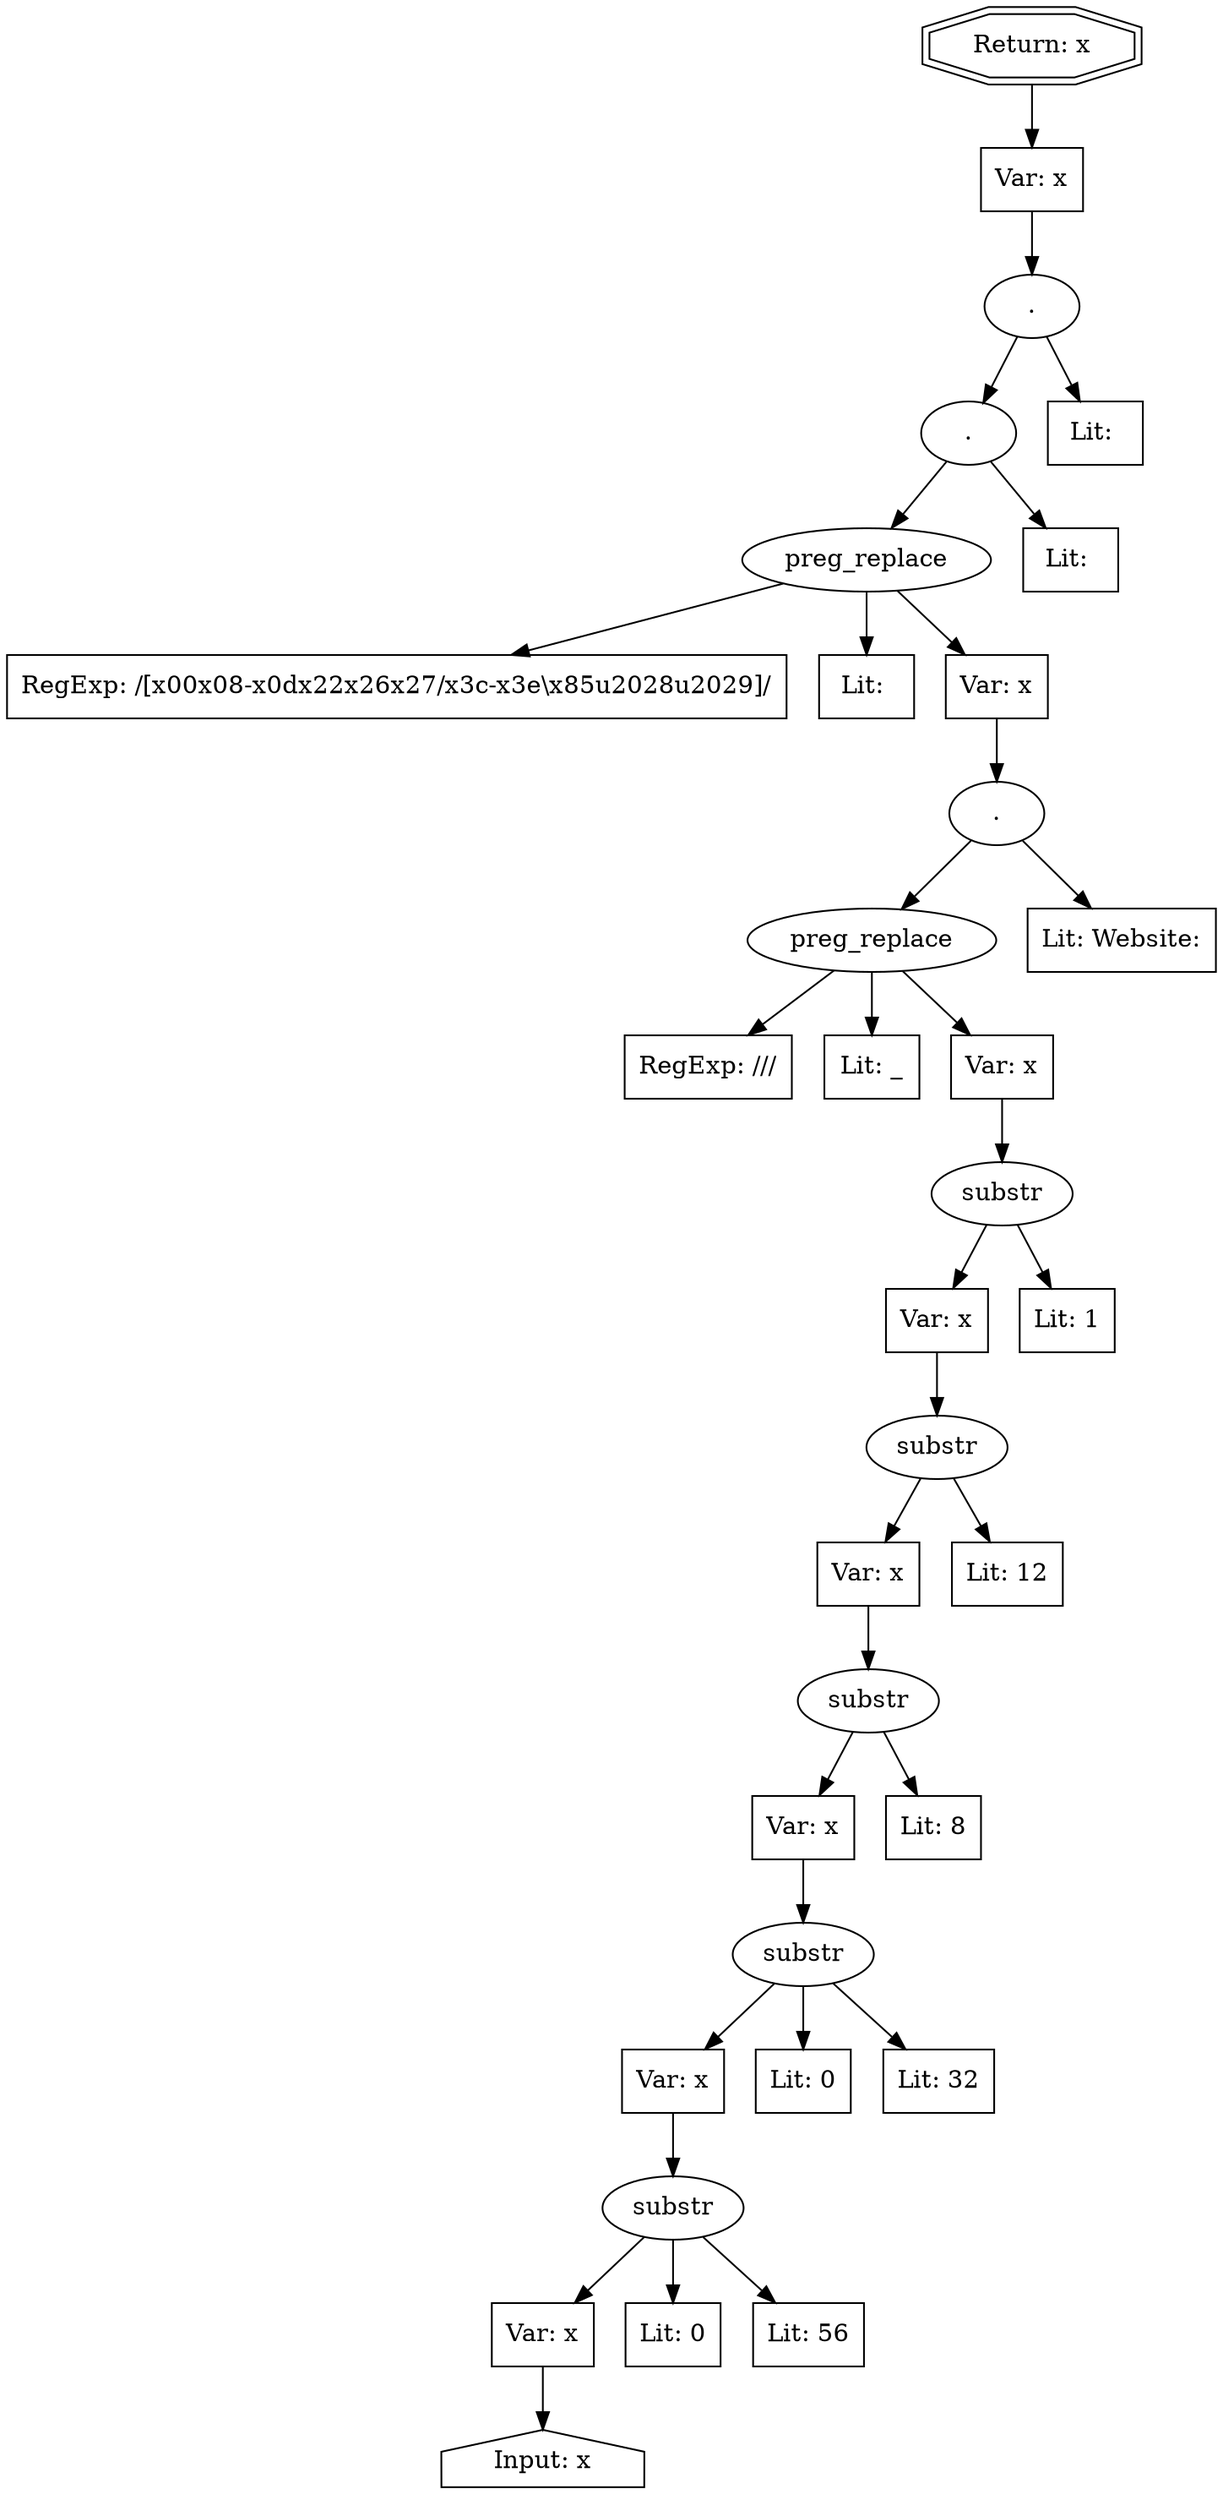 // Finding: 12461c2a-d1d8-4738-a67d-6fd379b0da2e
// Finding.url: https://www.example56.com/uk/thankyou?rppr=explore_realplayer#";});taintfoxLog('ac52021441154a7f84d74c1cc7a1eccd')//
// Finding.parentloc: https://www.example56.com/uk/thankyou?rppr=explore_realplayer#";});taintfoxLog('ac52021441154a7f84d74c1cc7a1eccd')//
// Finding.domain: www.example56.com
// Finding.base_domain: example56.com
// Finding.source: location.href
// Finding.sink: eval
// Sanitizer.score: 9
// Sanitizer.name: bc
// Sanitizer.location: https://www.example22.com/gtm.js?id=GTM-NSTXK2 - bc:340:455
// Finding.begin: 42
// Finding.end: 50
// Finding.original_uuid: 5ec3fd80-2eb7-4252-b6ec-deb5babe5b5d
// Finding.TwentyFiveMillionFlowsId: 1003563657
// Finding.script: https://www.example22.com/gtm.js?id=GTM-NSTXK2
// Finding.line: 3
// Exploit.uuid: ac520214-4115-4a7f-84d7-4c1cc7a1eccd
// Exploit.success: false
// Exploit.status: validated
// Exploit.method: C
// Exploit.type: js
// Exploit.token: Literal
// Exploit.content: https://www.example56.com/uk/thankyou?rppr=explore_realplayer
// Exploit.quote_type: None
// Exploit.tag: None
// Exploit.break_out: ";});
// Exploit.break_in: //
// Exploit.payload: ";});taintfoxLog(1)//
// Exploit.begin_taint_url: 0
// Exploit.end_taint_url: 5
// Exploit.replace_begin_url: 56
// Exploit.replace_end_url: 56
// Exploit.replace_begin_param: 26
// Exploit.replace_end_param: 26
// Issues.LargestEncodeAttrStringChain: 0
// Issues.LargestTextFragmentEncodeChainLength: 0
// Issues.HasApproximation: true
// Issues.HasMissingImplementation: false
// Issues.HasInfiniteRegexWithFunctionReplacer: false
// Issues.MergedSplitAndJoins: false
// Issues.HasUrlInRhsOfReplace: false
// Issues.HasUrlInLhsOfReplace: false
// Issues.HasCookieValueInLhsOfreplace: false
// Issues.HasCookieValueInRhsOfreplace: false
// Issues.HasCookieValueInMatchPattern: false
// Issues.HasCookieValueInExecPattern: false
// Issues.RemovedLRConcats: true
// Issues.RemovedReplaceArtifacts: false
// Issues.HasUrlInMatchPattern: false
// Issues.HasUrlInExecPattern: false
// Issues.RemovedNOPreplaces: false
// Issues.Known_sanitizer: false
// DepGraph.hash: 1826516237
// DepGraph.sanitizer_hash: 1481085582
// Removed LR concats 
// Approximated Implementation for: replace([\x00\x08-\x0d\x22\x26\x27\/\x3c-\x3e\\\x85\u2028\u2029]/g: 1, s: 0, u: 0, m: 0, i: 0 [escapes(<: 1, >: 1, &: 1, ": 1, ': 1, /: 1, \: 1, =: 1), function_rhs: true], 'function(a){return Cb[a]}') - Other Exception: ReferenceError: Cb is not defined 
digraph cfg {
n0 [shape=house, label="Input: x"];
n1 [shape=ellipse, label="substr"];
n2 [shape=box, label="Var: x"];
n3 [shape=box, label="Lit: 0"];
n4 [shape=box, label="Lit: 56"];
n5 [shape=ellipse, label="substr"];
n6 [shape=box, label="Var: x"];
n7 [shape=box, label="Lit: 0"];
n8 [shape=box, label="Lit: 32"];
n9 [shape=ellipse, label="substr"];
n10 [shape=box, label="Var: x"];
n11 [shape=box, label="Lit: 8"];
n12 [shape=ellipse, label="substr"];
n13 [shape=box, label="Var: x"];
n14 [shape=box, label="Lit: 12"];
n15 [shape=ellipse, label="substr"];
n16 [shape=box, label="Var: x"];
n17 [shape=box, label="Lit: 1"];
n18 [shape=ellipse, label="preg_replace"];
n19 [shape=box, label="RegExp: /\//"];
n20 [shape=box, label="Lit: _"];
n21 [shape=box, label="Var: x"];
n22 [shape=ellipse, label="."];
n23 [shape=box, label="Lit: Website:"];
n24 [shape=ellipse, label="preg_replace"];
n25 [shape=box, label="RegExp: /[\x00\x08-\x0d\x22\x26\x27\/\x3c-\x3e\\\x85\u2028\u2029]/"];
n26 [shape=box, label="Lit: "];
n27 [shape=box, label="Var: x"];
n28 [shape=ellipse, label="."];
n29 [shape=box, label="Lit: "];
n30 [shape=ellipse, label="."];
n31 [shape=box, label="Lit: "];
n32 [shape=box, label="Var: x"];
n33 [shape=doubleoctagon, label="Return: x"];
n2 -> n0;
n1 -> n2;
n1 -> n3;
n1 -> n4;
n6 -> n1;
n5 -> n6;
n5 -> n7;
n5 -> n8;
n10 -> n5;
n9 -> n10;
n9 -> n11;
n13 -> n9;
n12 -> n13;
n12 -> n14;
n16 -> n12;
n15 -> n16;
n15 -> n17;
n21 -> n15;
n18 -> n19;
n18 -> n20;
n18 -> n21;
n22 -> n23;
n22 -> n18;
n27 -> n22;
n24 -> n25;
n24 -> n26;
n24 -> n27;
n28 -> n29;
n28 -> n24;
n30 -> n28;
n30 -> n31;
n32 -> n30;
n33 -> n32;
}